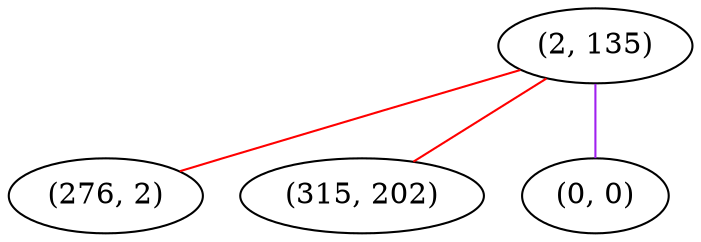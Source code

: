 graph "" {
"(2, 135)";
"(276, 2)";
"(315, 202)";
"(0, 0)";
"(2, 135)" -- "(276, 2)"  [color=red, key=0, weight=1];
"(2, 135)" -- "(315, 202)"  [color=red, key=0, weight=1];
"(2, 135)" -- "(0, 0)"  [color=purple, key=0, weight=4];
}
